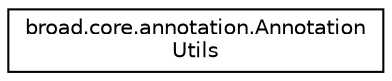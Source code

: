 digraph "Graphical Class Hierarchy"
{
  edge [fontname="Helvetica",fontsize="10",labelfontname="Helvetica",labelfontsize="10"];
  node [fontname="Helvetica",fontsize="10",shape=record];
  rankdir="LR";
  Node1 [label="broad.core.annotation.Annotation\lUtils",height=0.2,width=0.4,color="black", fillcolor="white", style="filled",URL="$classbroad_1_1core_1_1annotation_1_1_annotation_utils.html"];
}
